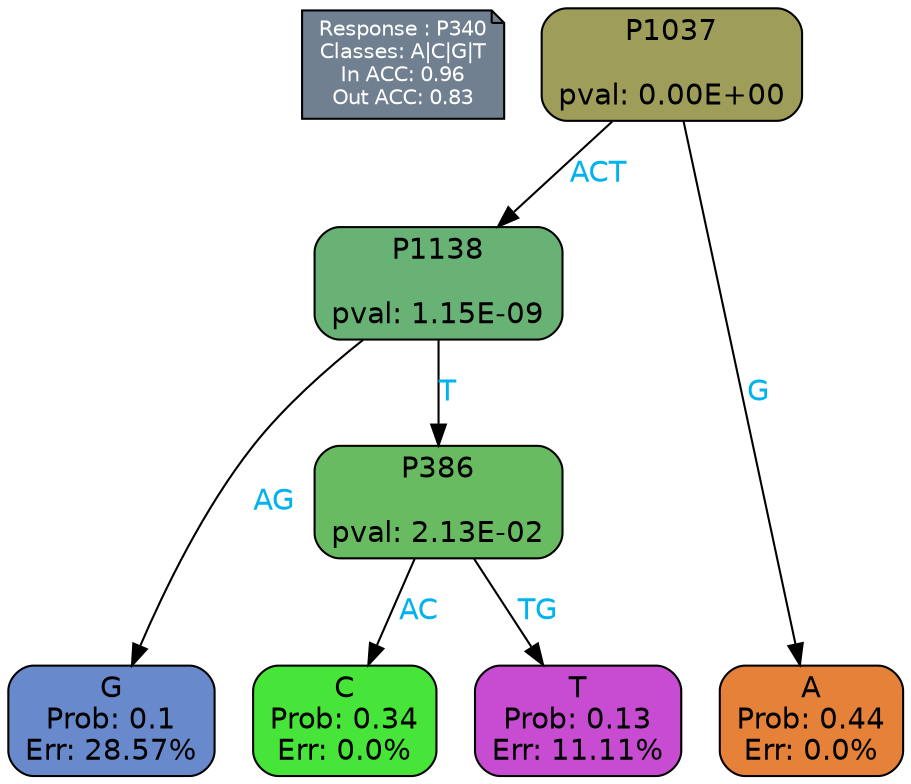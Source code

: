 digraph Tree {
node [shape=box, style="filled, rounded", color="black", fontname=helvetica] ;
graph [ranksep=equally, splines=polylines, bgcolor=transparent, dpi=600] ;
edge [fontname=helvetica] ;
LEGEND [label="Response : P340
Classes: A|C|G|T
In ACC: 0.96
Out ACC: 0.83
",shape=note,align=left,style=filled,fillcolor="slategray",fontcolor="white",fontsize=10];1 [label="P1037

pval: 0.00E+00", fillcolor="#9f9d5a"] ;
2 [label="P1138

pval: 1.15E-09", fillcolor="#69b275"] ;
3 [label="G
Prob: 0.1
Err: 28.57%", fillcolor="#688acc"] ;
4 [label="P386

pval: 2.13E-02", fillcolor="#69bb62"] ;
5 [label="C
Prob: 0.34
Err: 0.0%", fillcolor="#47e539"] ;
6 [label="T
Prob: 0.13
Err: 11.11%", fillcolor="#c74cd1"] ;
7 [label="A
Prob: 0.44
Err: 0.0%", fillcolor="#e58139"] ;
1 -> 2 [label="ACT",fontcolor=deepskyblue2] ;
1 -> 7 [label="G",fontcolor=deepskyblue2] ;
2 -> 3 [label="AG",fontcolor=deepskyblue2] ;
2 -> 4 [label="T",fontcolor=deepskyblue2] ;
4 -> 5 [label="AC",fontcolor=deepskyblue2] ;
4 -> 6 [label="TG",fontcolor=deepskyblue2] ;
{rank = same; 3;5;6;7;}{rank = same; LEGEND;1;}}